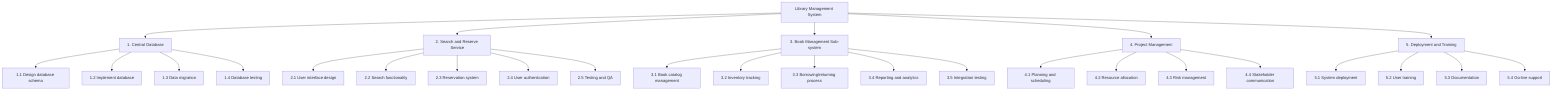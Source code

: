 graph TD
    A[Library Management System] --> B[1. Central Database]
    A --> C[2. Search and Reserve Service]
    A --> D[3. Book Management Sub-system]
    
    B --> B1[1.1 Design database schema]
    B --> B2[1.2 Implement database]
    B --> B3[1.3 Data migration]
    B --> B4[1.4 Database testing]

    C --> C1[2.1 User interface design]
    C --> C2[2.2 Search functionality]
    C --> C3[2.3 Reservation system]
    C --> C4[2.4 User authentication]
    C --> C5[2.5 Testing and QA]

    D --> D1[3.1 Book catalog management]
    D --> D2[3.2 Inventory tracking]
    D --> D3[3.3 Borrowing/returning process]
    D --> D4[3.4 Reporting and analytics]
    D --> D5[3.5 Integration testing]

    A --> E[4. Project Management]
    E --> E1[4.1 Planning and scheduling]
    E --> E2[4.2 Resource allocation]
    E --> E3[4.3 Risk management]
    E --> E4[4.4 Stakeholder communication]

    A --> F[5. Deployment and Training]
    F --> F1[5.1 System deployment]
    F --> F2[5.2 User training]
    F --> F3[5.3 Documentation]
    F --> F4[5.4 Go-live support]